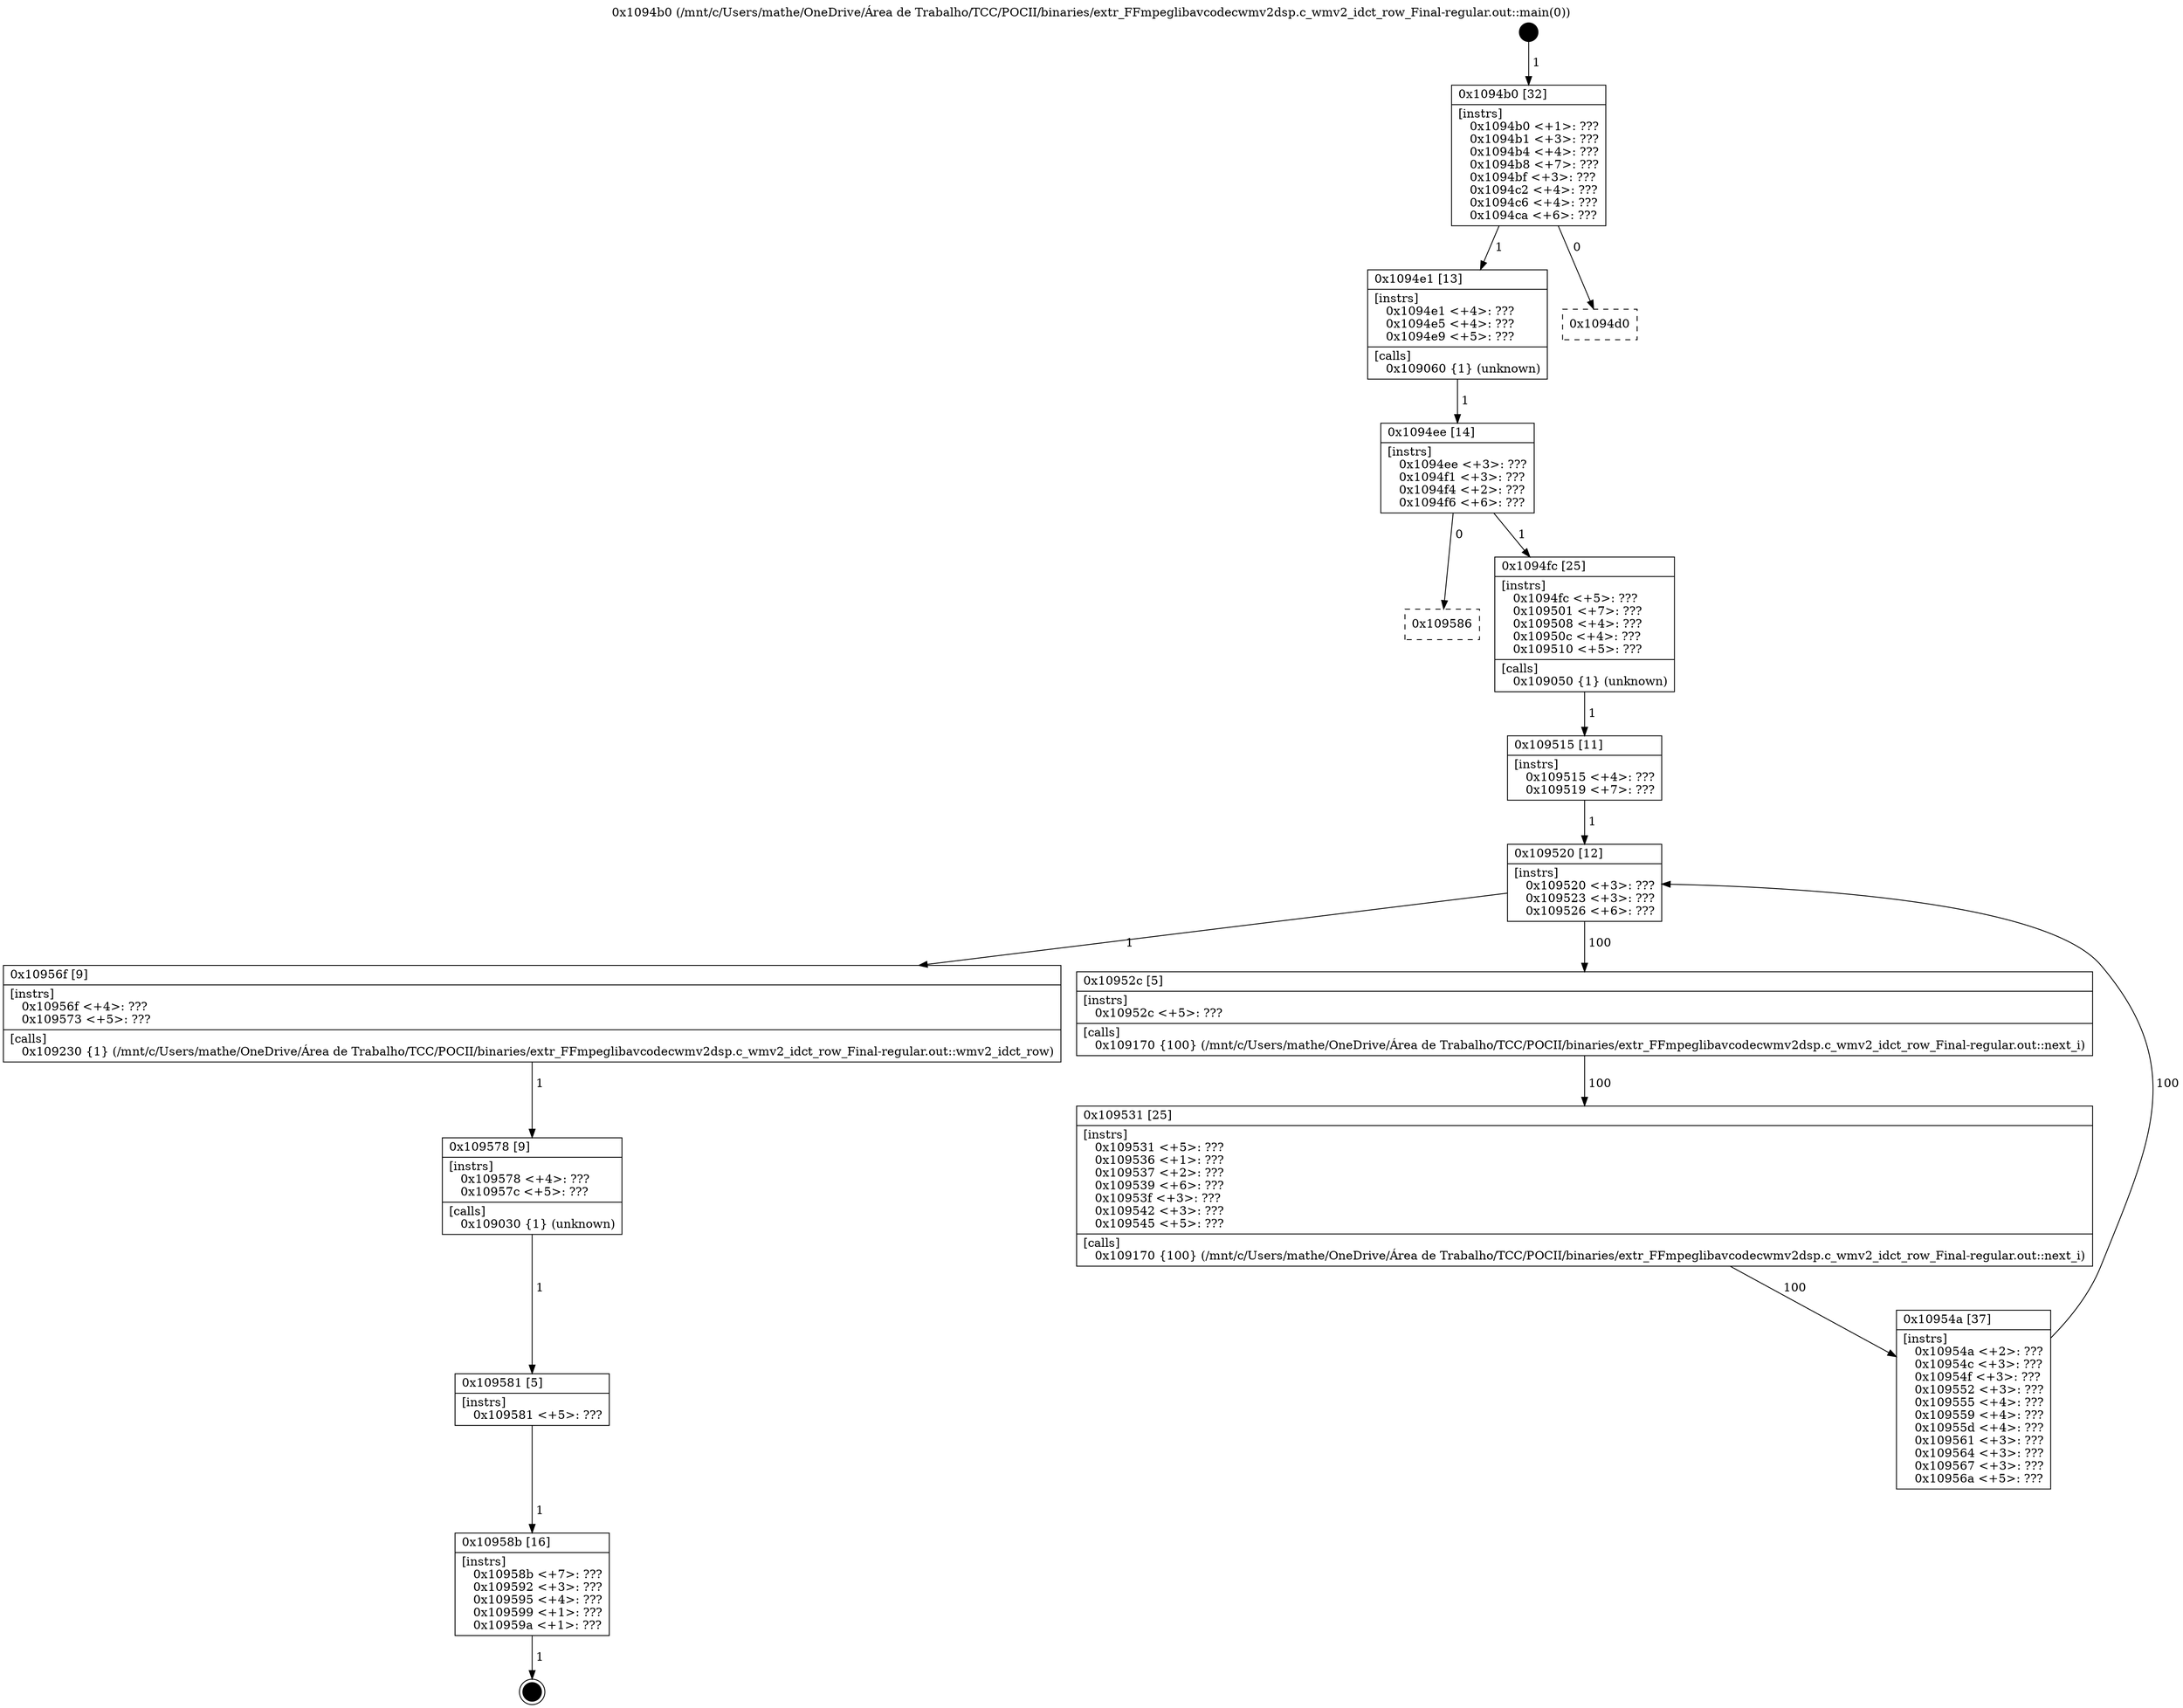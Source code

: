digraph "0x1094b0" {
  label = "0x1094b0 (/mnt/c/Users/mathe/OneDrive/Área de Trabalho/TCC/POCII/binaries/extr_FFmpeglibavcodecwmv2dsp.c_wmv2_idct_row_Final-regular.out::main(0))"
  labelloc = "t"
  node[shape=record]

  Entry [label="",width=0.3,height=0.3,shape=circle,fillcolor=black,style=filled]
  "0x1094b0" [label="{
     0x1094b0 [32]\l
     | [instrs]\l
     &nbsp;&nbsp;0x1094b0 \<+1\>: ???\l
     &nbsp;&nbsp;0x1094b1 \<+3\>: ???\l
     &nbsp;&nbsp;0x1094b4 \<+4\>: ???\l
     &nbsp;&nbsp;0x1094b8 \<+7\>: ???\l
     &nbsp;&nbsp;0x1094bf \<+3\>: ???\l
     &nbsp;&nbsp;0x1094c2 \<+4\>: ???\l
     &nbsp;&nbsp;0x1094c6 \<+4\>: ???\l
     &nbsp;&nbsp;0x1094ca \<+6\>: ???\l
  }"]
  "0x1094e1" [label="{
     0x1094e1 [13]\l
     | [instrs]\l
     &nbsp;&nbsp;0x1094e1 \<+4\>: ???\l
     &nbsp;&nbsp;0x1094e5 \<+4\>: ???\l
     &nbsp;&nbsp;0x1094e9 \<+5\>: ???\l
     | [calls]\l
     &nbsp;&nbsp;0x109060 \{1\} (unknown)\l
  }"]
  "0x1094d0" [label="{
     0x1094d0\l
  }", style=dashed]
  "0x1094ee" [label="{
     0x1094ee [14]\l
     | [instrs]\l
     &nbsp;&nbsp;0x1094ee \<+3\>: ???\l
     &nbsp;&nbsp;0x1094f1 \<+3\>: ???\l
     &nbsp;&nbsp;0x1094f4 \<+2\>: ???\l
     &nbsp;&nbsp;0x1094f6 \<+6\>: ???\l
  }"]
  "0x109586" [label="{
     0x109586\l
  }", style=dashed]
  "0x1094fc" [label="{
     0x1094fc [25]\l
     | [instrs]\l
     &nbsp;&nbsp;0x1094fc \<+5\>: ???\l
     &nbsp;&nbsp;0x109501 \<+7\>: ???\l
     &nbsp;&nbsp;0x109508 \<+4\>: ???\l
     &nbsp;&nbsp;0x10950c \<+4\>: ???\l
     &nbsp;&nbsp;0x109510 \<+5\>: ???\l
     | [calls]\l
     &nbsp;&nbsp;0x109050 \{1\} (unknown)\l
  }"]
  Exit [label="",width=0.3,height=0.3,shape=circle,fillcolor=black,style=filled,peripheries=2]
  "0x109520" [label="{
     0x109520 [12]\l
     | [instrs]\l
     &nbsp;&nbsp;0x109520 \<+3\>: ???\l
     &nbsp;&nbsp;0x109523 \<+3\>: ???\l
     &nbsp;&nbsp;0x109526 \<+6\>: ???\l
  }"]
  "0x10956f" [label="{
     0x10956f [9]\l
     | [instrs]\l
     &nbsp;&nbsp;0x10956f \<+4\>: ???\l
     &nbsp;&nbsp;0x109573 \<+5\>: ???\l
     | [calls]\l
     &nbsp;&nbsp;0x109230 \{1\} (/mnt/c/Users/mathe/OneDrive/Área de Trabalho/TCC/POCII/binaries/extr_FFmpeglibavcodecwmv2dsp.c_wmv2_idct_row_Final-regular.out::wmv2_idct_row)\l
  }"]
  "0x10952c" [label="{
     0x10952c [5]\l
     | [instrs]\l
     &nbsp;&nbsp;0x10952c \<+5\>: ???\l
     | [calls]\l
     &nbsp;&nbsp;0x109170 \{100\} (/mnt/c/Users/mathe/OneDrive/Área de Trabalho/TCC/POCII/binaries/extr_FFmpeglibavcodecwmv2dsp.c_wmv2_idct_row_Final-regular.out::next_i)\l
  }"]
  "0x109531" [label="{
     0x109531 [25]\l
     | [instrs]\l
     &nbsp;&nbsp;0x109531 \<+5\>: ???\l
     &nbsp;&nbsp;0x109536 \<+1\>: ???\l
     &nbsp;&nbsp;0x109537 \<+2\>: ???\l
     &nbsp;&nbsp;0x109539 \<+6\>: ???\l
     &nbsp;&nbsp;0x10953f \<+3\>: ???\l
     &nbsp;&nbsp;0x109542 \<+3\>: ???\l
     &nbsp;&nbsp;0x109545 \<+5\>: ???\l
     | [calls]\l
     &nbsp;&nbsp;0x109170 \{100\} (/mnt/c/Users/mathe/OneDrive/Área de Trabalho/TCC/POCII/binaries/extr_FFmpeglibavcodecwmv2dsp.c_wmv2_idct_row_Final-regular.out::next_i)\l
  }"]
  "0x10954a" [label="{
     0x10954a [37]\l
     | [instrs]\l
     &nbsp;&nbsp;0x10954a \<+2\>: ???\l
     &nbsp;&nbsp;0x10954c \<+3\>: ???\l
     &nbsp;&nbsp;0x10954f \<+3\>: ???\l
     &nbsp;&nbsp;0x109552 \<+3\>: ???\l
     &nbsp;&nbsp;0x109555 \<+4\>: ???\l
     &nbsp;&nbsp;0x109559 \<+4\>: ???\l
     &nbsp;&nbsp;0x10955d \<+4\>: ???\l
     &nbsp;&nbsp;0x109561 \<+3\>: ???\l
     &nbsp;&nbsp;0x109564 \<+3\>: ???\l
     &nbsp;&nbsp;0x109567 \<+3\>: ???\l
     &nbsp;&nbsp;0x10956a \<+5\>: ???\l
  }"]
  "0x109515" [label="{
     0x109515 [11]\l
     | [instrs]\l
     &nbsp;&nbsp;0x109515 \<+4\>: ???\l
     &nbsp;&nbsp;0x109519 \<+7\>: ???\l
  }"]
  "0x109578" [label="{
     0x109578 [9]\l
     | [instrs]\l
     &nbsp;&nbsp;0x109578 \<+4\>: ???\l
     &nbsp;&nbsp;0x10957c \<+5\>: ???\l
     | [calls]\l
     &nbsp;&nbsp;0x109030 \{1\} (unknown)\l
  }"]
  "0x109581" [label="{
     0x109581 [5]\l
     | [instrs]\l
     &nbsp;&nbsp;0x109581 \<+5\>: ???\l
  }"]
  "0x10958b" [label="{
     0x10958b [16]\l
     | [instrs]\l
     &nbsp;&nbsp;0x10958b \<+7\>: ???\l
     &nbsp;&nbsp;0x109592 \<+3\>: ???\l
     &nbsp;&nbsp;0x109595 \<+4\>: ???\l
     &nbsp;&nbsp;0x109599 \<+1\>: ???\l
     &nbsp;&nbsp;0x10959a \<+1\>: ???\l
  }"]
  Entry -> "0x1094b0" [label=" 1"]
  "0x1094b0" -> "0x1094e1" [label=" 1"]
  "0x1094b0" -> "0x1094d0" [label=" 0"]
  "0x1094e1" -> "0x1094ee" [label=" 1"]
  "0x1094ee" -> "0x109586" [label=" 0"]
  "0x1094ee" -> "0x1094fc" [label=" 1"]
  "0x10958b" -> Exit [label=" 1"]
  "0x1094fc" -> "0x109515" [label=" 1"]
  "0x109520" -> "0x10956f" [label=" 1"]
  "0x109520" -> "0x10952c" [label=" 100"]
  "0x10952c" -> "0x109531" [label=" 100"]
  "0x109531" -> "0x10954a" [label=" 100"]
  "0x109515" -> "0x109520" [label=" 1"]
  "0x10954a" -> "0x109520" [label=" 100"]
  "0x10956f" -> "0x109578" [label=" 1"]
  "0x109578" -> "0x109581" [label=" 1"]
  "0x109581" -> "0x10958b" [label=" 1"]
}

